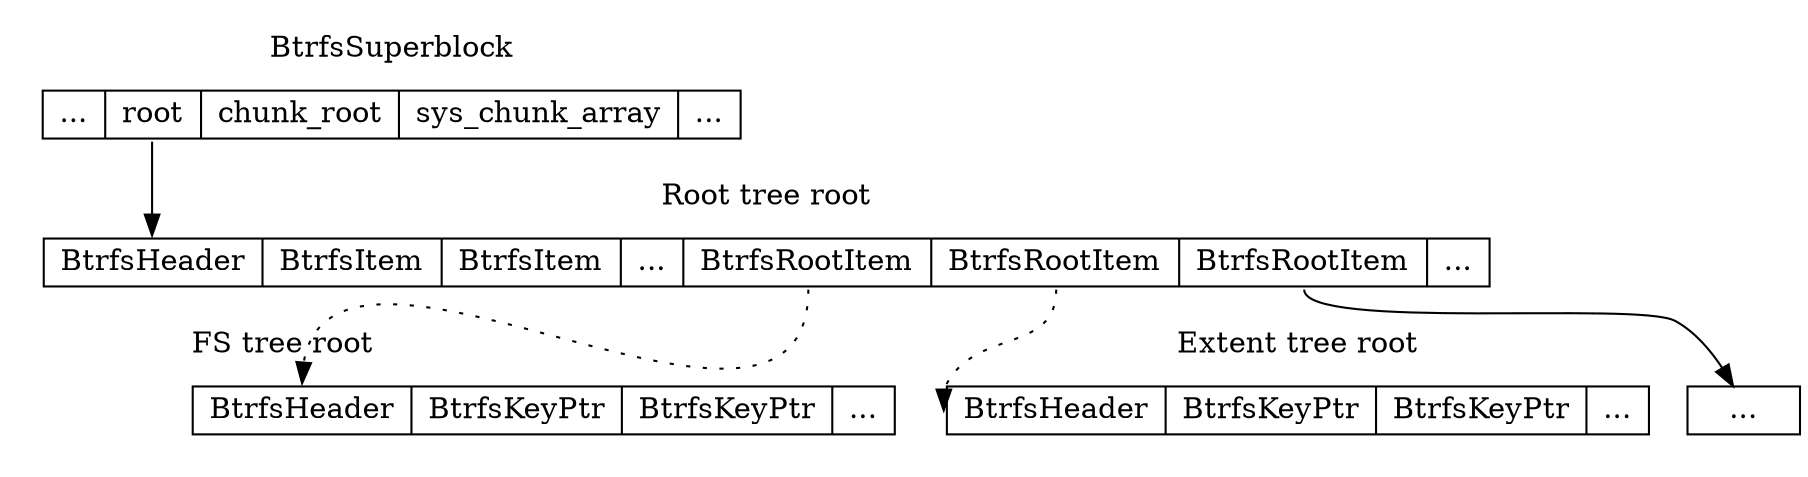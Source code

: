 // dot tree.dot -o tree.png -T png

digraph F {
  node [shape = record, height = .1];

  subgraph cluster_1 {
    n0 [label = "<f0> ... | <f1> root | <f2> chunk_root | <f3> sys_chunk_array  | <f4> ..."];
    label = "BtrfsSuperblock";
    pencolor = transparent;
  }

  subgraph cluster_2 {
    n1 [label = "<f0> BtrfsHeader | <f1> BtrfsItem | <f2> BtrfsItem | <f3> ... | <f4> BtrfsRootItem | <f5> BtrfsRootItem | <f6> BtrfsRootItem | <f7> ..."];
    label = "Root tree root";
    pencolor = transparent;
  }

  subgraph cluster_3 {
    n2 [label = "<f0> BtrfsHeader | <f1> BtrfsKeyPtr | <f2> BtrfsKeyPtr | <f3> ..."];
    label = "FS tree root";
    labeljust = "l";
    pencolor = transparent;
  }

  subgraph cluster_4 {
    n3 [label = "<f0> BtrfsHeader | <f1> BtrfsKeyPtr | <f2> BtrfsKeyPtr | <f3> ..."];
    label = "Extent tree root";
    pencolor = transparent;
  }

  "n0":f1 -> "n1":f0;
  "n1":f4 -> "n2":f0 [style = "dotted"];
  "n1":f5 -> "n3":f0 [style = "dotted"];
  "n1":f6 -> "..."
}
